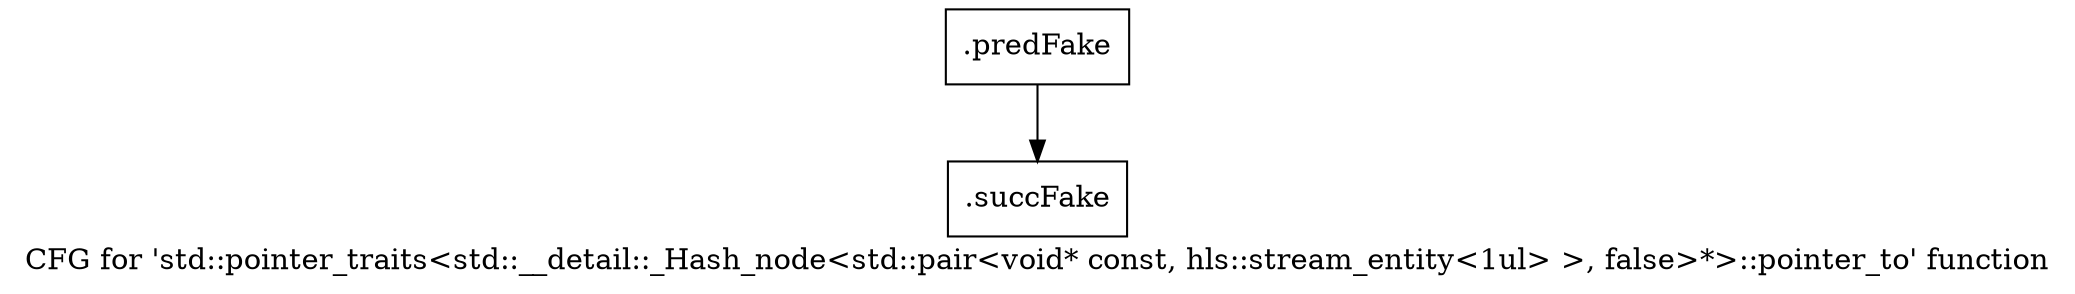 digraph "CFG for 'std::pointer_traits\<std::__detail::_Hash_node\<std::pair\<void* const, hls::stream_entity\<1ul\> \>, false\>*\>::pointer_to' function" {
	label="CFG for 'std::pointer_traits\<std::__detail::_Hash_node\<std::pair\<void* const, hls::stream_entity\<1ul\> \>, false\>*\>::pointer_to' function";

	Node0x5244440 [shape=record,filename="",linenumber="",label="{.predFake}"];
	Node0x5244440 -> Node0x52dcad0[ callList="" memoryops="" filename="/home/akhilkushe/Xilinx/Vitis_HLS/2021.2/tps/lnx64/gcc-6.2.0/lib/gcc/x86_64-pc-linux-gnu/6.2.0/../../../../include/c++/6.2.0/bits/ptr_traits.h" execusionnum="0"];
	Node0x52dcad0 [shape=record,filename="/home/akhilkushe/Xilinx/Vitis_HLS/2021.2/tps/lnx64/gcc-6.2.0/lib/gcc/x86_64-pc-linux-gnu/6.2.0/../../../../include/c++/6.2.0/bits/ptr_traits.h",linenumber="141",label="{.succFake}"];
}
